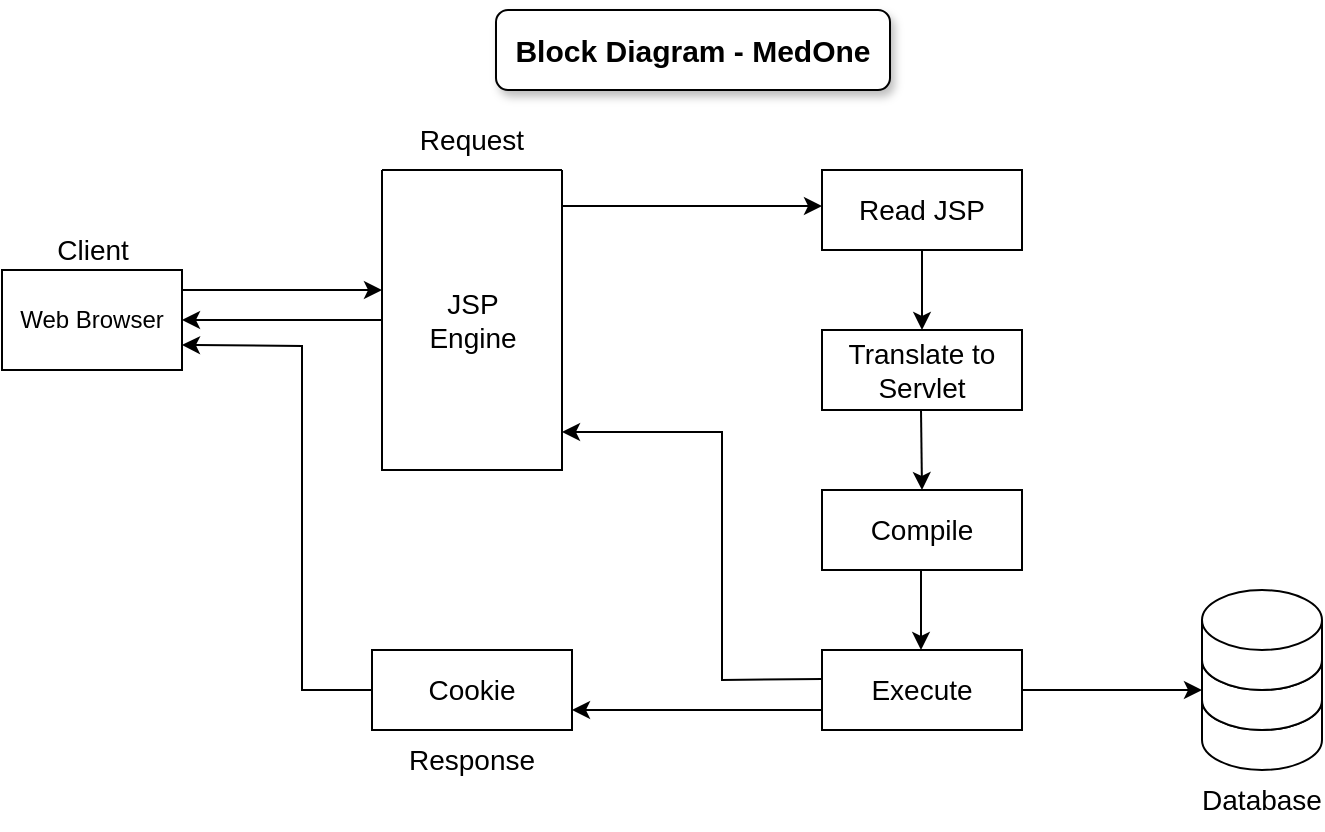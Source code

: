 <mxfile version="20.8.11" type="device"><diagram name="Page-1" id="nv92f2zp6BGMDE7a1lkq"><mxGraphModel dx="880" dy="444" grid="1" gridSize="10" guides="1" tooltips="1" connect="1" arrows="1" fold="1" page="1" pageScale="1" pageWidth="850" pageHeight="1100" math="0" shadow="0"><root><mxCell id="0"/><mxCell id="1" parent="0"/><mxCell id="IWqcKnzWaUzSoMrFnJ_D-1" value="Web Browser" style="rounded=0;whiteSpace=wrap;html=1;" vertex="1" parent="1"><mxGeometry x="80" y="150" width="90" height="50" as="geometry"/></mxCell><mxCell id="IWqcKnzWaUzSoMrFnJ_D-2" value="&lt;span style=&quot;font-weight: normal;&quot;&gt;Client&lt;/span&gt;" style="text;strokeColor=none;fillColor=none;html=1;fontSize=14;fontStyle=1;verticalAlign=middle;align=center;" vertex="1" parent="1"><mxGeometry x="95" y="130" width="60" height="20" as="geometry"/></mxCell><mxCell id="IWqcKnzWaUzSoMrFnJ_D-3" value="" style="swimlane;startSize=0;fontSize=14;" vertex="1" parent="1"><mxGeometry x="270" y="100" width="90" height="150" as="geometry"/></mxCell><mxCell id="IWqcKnzWaUzSoMrFnJ_D-4" value="JSP&lt;br&gt;Engine" style="text;html=1;align=center;verticalAlign=middle;resizable=0;points=[];autosize=1;strokeColor=none;fillColor=none;fontSize=14;" vertex="1" parent="IWqcKnzWaUzSoMrFnJ_D-3"><mxGeometry x="10" y="50" width="70" height="50" as="geometry"/></mxCell><mxCell id="IWqcKnzWaUzSoMrFnJ_D-5" value="Read JSP" style="rounded=0;whiteSpace=wrap;html=1;fontSize=14;" vertex="1" parent="1"><mxGeometry x="490" y="100" width="100" height="40" as="geometry"/></mxCell><mxCell id="IWqcKnzWaUzSoMrFnJ_D-6" value="Translate to Servlet" style="rounded=0;whiteSpace=wrap;html=1;fontSize=14;" vertex="1" parent="1"><mxGeometry x="490" y="180" width="100" height="40" as="geometry"/></mxCell><mxCell id="IWqcKnzWaUzSoMrFnJ_D-7" value="Compile" style="rounded=0;whiteSpace=wrap;html=1;fontSize=14;" vertex="1" parent="1"><mxGeometry x="490" y="260" width="100" height="40" as="geometry"/></mxCell><mxCell id="IWqcKnzWaUzSoMrFnJ_D-8" value="Execute" style="rounded=0;whiteSpace=wrap;html=1;fontSize=14;" vertex="1" parent="1"><mxGeometry x="490" y="340" width="100" height="40" as="geometry"/></mxCell><mxCell id="IWqcKnzWaUzSoMrFnJ_D-9" value="" style="shape=cylinder3;whiteSpace=wrap;html=1;boundedLbl=1;backgroundOutline=1;size=15;fontSize=14;" vertex="1" parent="1"><mxGeometry x="680" y="350" width="60" height="50" as="geometry"/></mxCell><mxCell id="IWqcKnzWaUzSoMrFnJ_D-10" value="" style="shape=cylinder3;whiteSpace=wrap;html=1;boundedLbl=1;backgroundOutline=1;size=15;fontSize=14;" vertex="1" parent="1"><mxGeometry x="680" y="330" width="60" height="50" as="geometry"/></mxCell><mxCell id="IWqcKnzWaUzSoMrFnJ_D-11" value="" style="shape=cylinder3;whiteSpace=wrap;html=1;boundedLbl=1;backgroundOutline=1;size=15;fontSize=14;" vertex="1" parent="1"><mxGeometry x="680" y="310" width="60" height="50" as="geometry"/></mxCell><mxCell id="IWqcKnzWaUzSoMrFnJ_D-12" value="Database" style="text;html=1;strokeColor=none;fillColor=none;align=center;verticalAlign=middle;whiteSpace=wrap;rounded=0;fontSize=14;" vertex="1" parent="1"><mxGeometry x="680" y="400" width="60" height="30" as="geometry"/></mxCell><mxCell id="IWqcKnzWaUzSoMrFnJ_D-13" value="Cookie" style="rounded=0;whiteSpace=wrap;html=1;fontSize=14;" vertex="1" parent="1"><mxGeometry x="265" y="340" width="100" height="40" as="geometry"/></mxCell><mxCell id="IWqcKnzWaUzSoMrFnJ_D-14" value="Response" style="text;html=1;strokeColor=none;fillColor=none;align=center;verticalAlign=middle;whiteSpace=wrap;rounded=0;fontSize=14;" vertex="1" parent="1"><mxGeometry x="285" y="380" width="60" height="30" as="geometry"/></mxCell><mxCell id="IWqcKnzWaUzSoMrFnJ_D-15" value="Request" style="text;html=1;strokeColor=none;fillColor=none;align=center;verticalAlign=middle;whiteSpace=wrap;rounded=0;fontSize=14;" vertex="1" parent="1"><mxGeometry x="285" y="70" width="60" height="30" as="geometry"/></mxCell><mxCell id="IWqcKnzWaUzSoMrFnJ_D-16" value="" style="endArrow=classic;html=1;rounded=0;fontSize=14;" edge="1" parent="1"><mxGeometry width="50" height="50" relative="1" as="geometry"><mxPoint x="170" y="160" as="sourcePoint"/><mxPoint x="270" y="160" as="targetPoint"/><Array as="points"><mxPoint x="200" y="160"/></Array></mxGeometry></mxCell><mxCell id="IWqcKnzWaUzSoMrFnJ_D-18" value="" style="endArrow=classic;html=1;rounded=0;fontSize=15;" edge="1" parent="1"><mxGeometry width="50" height="50" relative="1" as="geometry"><mxPoint x="360" y="118" as="sourcePoint"/><mxPoint x="490" y="118" as="targetPoint"/></mxGeometry></mxCell><mxCell id="IWqcKnzWaUzSoMrFnJ_D-19" value="" style="endArrow=classic;html=1;rounded=0;fontSize=15;exitX=0.5;exitY=1;exitDx=0;exitDy=0;" edge="1" parent="1" source="IWqcKnzWaUzSoMrFnJ_D-5"><mxGeometry width="50" height="50" relative="1" as="geometry"><mxPoint x="515" y="180" as="sourcePoint"/><mxPoint x="540" y="180" as="targetPoint"/></mxGeometry></mxCell><mxCell id="IWqcKnzWaUzSoMrFnJ_D-20" value="" style="endArrow=classic;html=1;rounded=0;fontSize=15;exitX=0.5;exitY=1;exitDx=0;exitDy=0;" edge="1" parent="1"><mxGeometry width="50" height="50" relative="1" as="geometry"><mxPoint x="539.5" y="220" as="sourcePoint"/><mxPoint x="540" y="260" as="targetPoint"/></mxGeometry></mxCell><mxCell id="IWqcKnzWaUzSoMrFnJ_D-22" value="" style="endArrow=classic;html=1;rounded=0;fontSize=15;exitX=0.5;exitY=1;exitDx=0;exitDy=0;" edge="1" parent="1"><mxGeometry width="50" height="50" relative="1" as="geometry"><mxPoint x="539.5" y="300" as="sourcePoint"/><mxPoint x="539.5" y="340" as="targetPoint"/></mxGeometry></mxCell><mxCell id="IWqcKnzWaUzSoMrFnJ_D-23" value="" style="endArrow=classic;html=1;rounded=0;fontSize=15;entryX=0;entryY=0;entryDx=0;entryDy=30;entryPerimeter=0;" edge="1" parent="1" target="IWqcKnzWaUzSoMrFnJ_D-10"><mxGeometry width="50" height="50" relative="1" as="geometry"><mxPoint x="590" y="360" as="sourcePoint"/><mxPoint x="640" y="310" as="targetPoint"/></mxGeometry></mxCell><mxCell id="IWqcKnzWaUzSoMrFnJ_D-24" value="" style="endArrow=classic;html=1;rounded=0;fontSize=15;entryX=1;entryY=0.75;entryDx=0;entryDy=0;" edge="1" parent="1" target="IWqcKnzWaUzSoMrFnJ_D-13"><mxGeometry width="50" height="50" relative="1" as="geometry"><mxPoint x="490" y="370" as="sourcePoint"/><mxPoint x="370" y="370" as="targetPoint"/></mxGeometry></mxCell><mxCell id="IWqcKnzWaUzSoMrFnJ_D-26" value="" style="endArrow=classic;html=1;rounded=0;fontSize=15;" edge="1" parent="1"><mxGeometry width="50" height="50" relative="1" as="geometry"><mxPoint x="490" y="354.5" as="sourcePoint"/><mxPoint x="360" y="231" as="targetPoint"/><Array as="points"><mxPoint x="440" y="355"/><mxPoint x="440" y="231"/></Array></mxGeometry></mxCell><mxCell id="IWqcKnzWaUzSoMrFnJ_D-27" value="" style="endArrow=classic;html=1;rounded=0;fontSize=14;entryX=1;entryY=0.5;entryDx=0;entryDy=0;exitX=0;exitY=0.5;exitDx=0;exitDy=0;" edge="1" parent="1" source="IWqcKnzWaUzSoMrFnJ_D-3" target="IWqcKnzWaUzSoMrFnJ_D-1"><mxGeometry width="50" height="50" relative="1" as="geometry"><mxPoint x="180" y="170" as="sourcePoint"/><mxPoint x="280" y="170" as="targetPoint"/><Array as="points"/></mxGeometry></mxCell><mxCell id="IWqcKnzWaUzSoMrFnJ_D-28" value="" style="endArrow=classic;html=1;rounded=0;fontSize=15;entryX=1;entryY=0.75;entryDx=0;entryDy=0;exitX=0;exitY=0.5;exitDx=0;exitDy=0;" edge="1" parent="1" source="IWqcKnzWaUzSoMrFnJ_D-13" target="IWqcKnzWaUzSoMrFnJ_D-1"><mxGeometry width="50" height="50" relative="1" as="geometry"><mxPoint x="215" y="400" as="sourcePoint"/><mxPoint x="265" y="350" as="targetPoint"/><Array as="points"><mxPoint x="230" y="360"/><mxPoint x="230" y="188"/></Array></mxGeometry></mxCell><mxCell id="IWqcKnzWaUzSoMrFnJ_D-29" value="&lt;b&gt;Block Diagram - MedOne&lt;/b&gt;" style="rounded=1;whiteSpace=wrap;html=1;labelBorderColor=none;fontSize=15;glass=0;shadow=1;" vertex="1" parent="1"><mxGeometry x="327" y="20" width="197" height="40" as="geometry"/></mxCell></root></mxGraphModel></diagram></mxfile>